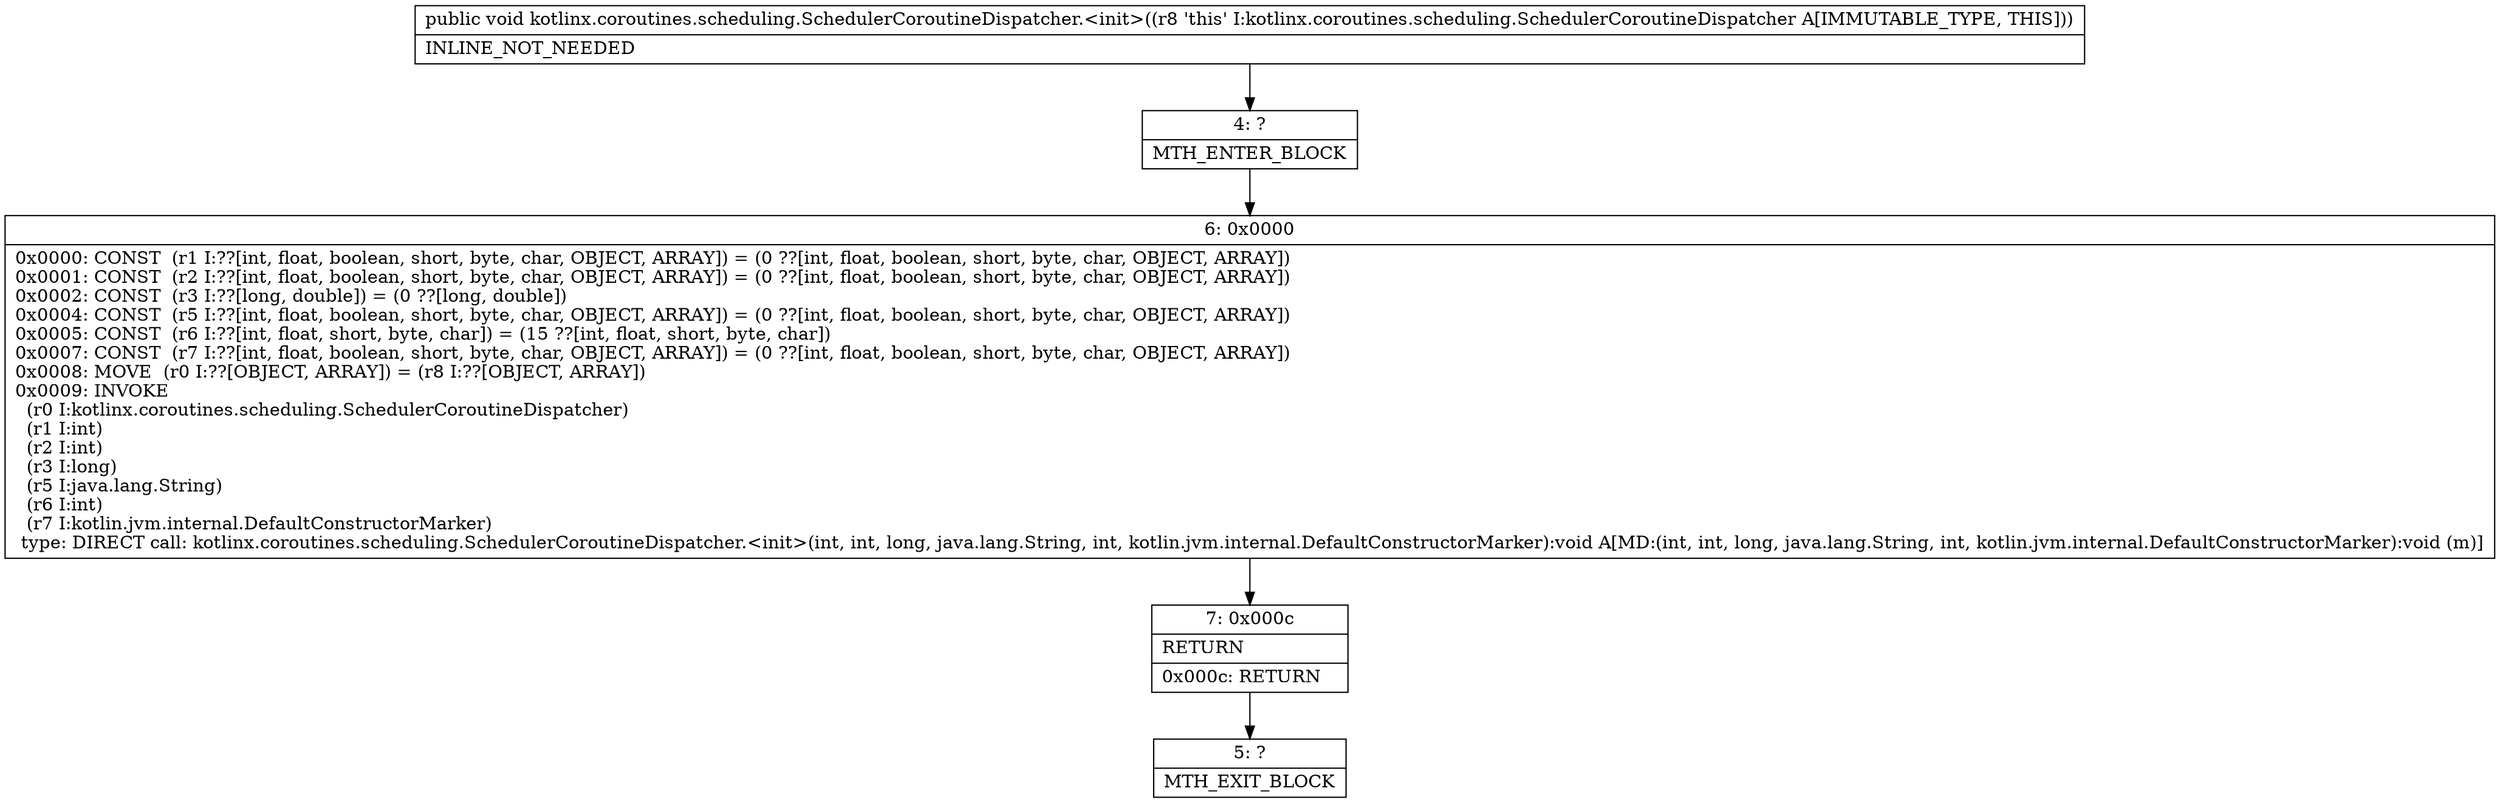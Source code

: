 digraph "CFG forkotlinx.coroutines.scheduling.SchedulerCoroutineDispatcher.\<init\>()V" {
Node_4 [shape=record,label="{4\:\ ?|MTH_ENTER_BLOCK\l}"];
Node_6 [shape=record,label="{6\:\ 0x0000|0x0000: CONST  (r1 I:??[int, float, boolean, short, byte, char, OBJECT, ARRAY]) = (0 ??[int, float, boolean, short, byte, char, OBJECT, ARRAY]) \l0x0001: CONST  (r2 I:??[int, float, boolean, short, byte, char, OBJECT, ARRAY]) = (0 ??[int, float, boolean, short, byte, char, OBJECT, ARRAY]) \l0x0002: CONST  (r3 I:??[long, double]) = (0 ??[long, double]) \l0x0004: CONST  (r5 I:??[int, float, boolean, short, byte, char, OBJECT, ARRAY]) = (0 ??[int, float, boolean, short, byte, char, OBJECT, ARRAY]) \l0x0005: CONST  (r6 I:??[int, float, short, byte, char]) = (15 ??[int, float, short, byte, char]) \l0x0007: CONST  (r7 I:??[int, float, boolean, short, byte, char, OBJECT, ARRAY]) = (0 ??[int, float, boolean, short, byte, char, OBJECT, ARRAY]) \l0x0008: MOVE  (r0 I:??[OBJECT, ARRAY]) = (r8 I:??[OBJECT, ARRAY]) \l0x0009: INVOKE  \l  (r0 I:kotlinx.coroutines.scheduling.SchedulerCoroutineDispatcher)\l  (r1 I:int)\l  (r2 I:int)\l  (r3 I:long)\l  (r5 I:java.lang.String)\l  (r6 I:int)\l  (r7 I:kotlin.jvm.internal.DefaultConstructorMarker)\l type: DIRECT call: kotlinx.coroutines.scheduling.SchedulerCoroutineDispatcher.\<init\>(int, int, long, java.lang.String, int, kotlin.jvm.internal.DefaultConstructorMarker):void A[MD:(int, int, long, java.lang.String, int, kotlin.jvm.internal.DefaultConstructorMarker):void (m)]\l}"];
Node_7 [shape=record,label="{7\:\ 0x000c|RETURN\l|0x000c: RETURN   \l}"];
Node_5 [shape=record,label="{5\:\ ?|MTH_EXIT_BLOCK\l}"];
MethodNode[shape=record,label="{public void kotlinx.coroutines.scheduling.SchedulerCoroutineDispatcher.\<init\>((r8 'this' I:kotlinx.coroutines.scheduling.SchedulerCoroutineDispatcher A[IMMUTABLE_TYPE, THIS]))  | INLINE_NOT_NEEDED\l}"];
MethodNode -> Node_4;Node_4 -> Node_6;
Node_6 -> Node_7;
Node_7 -> Node_5;
}

